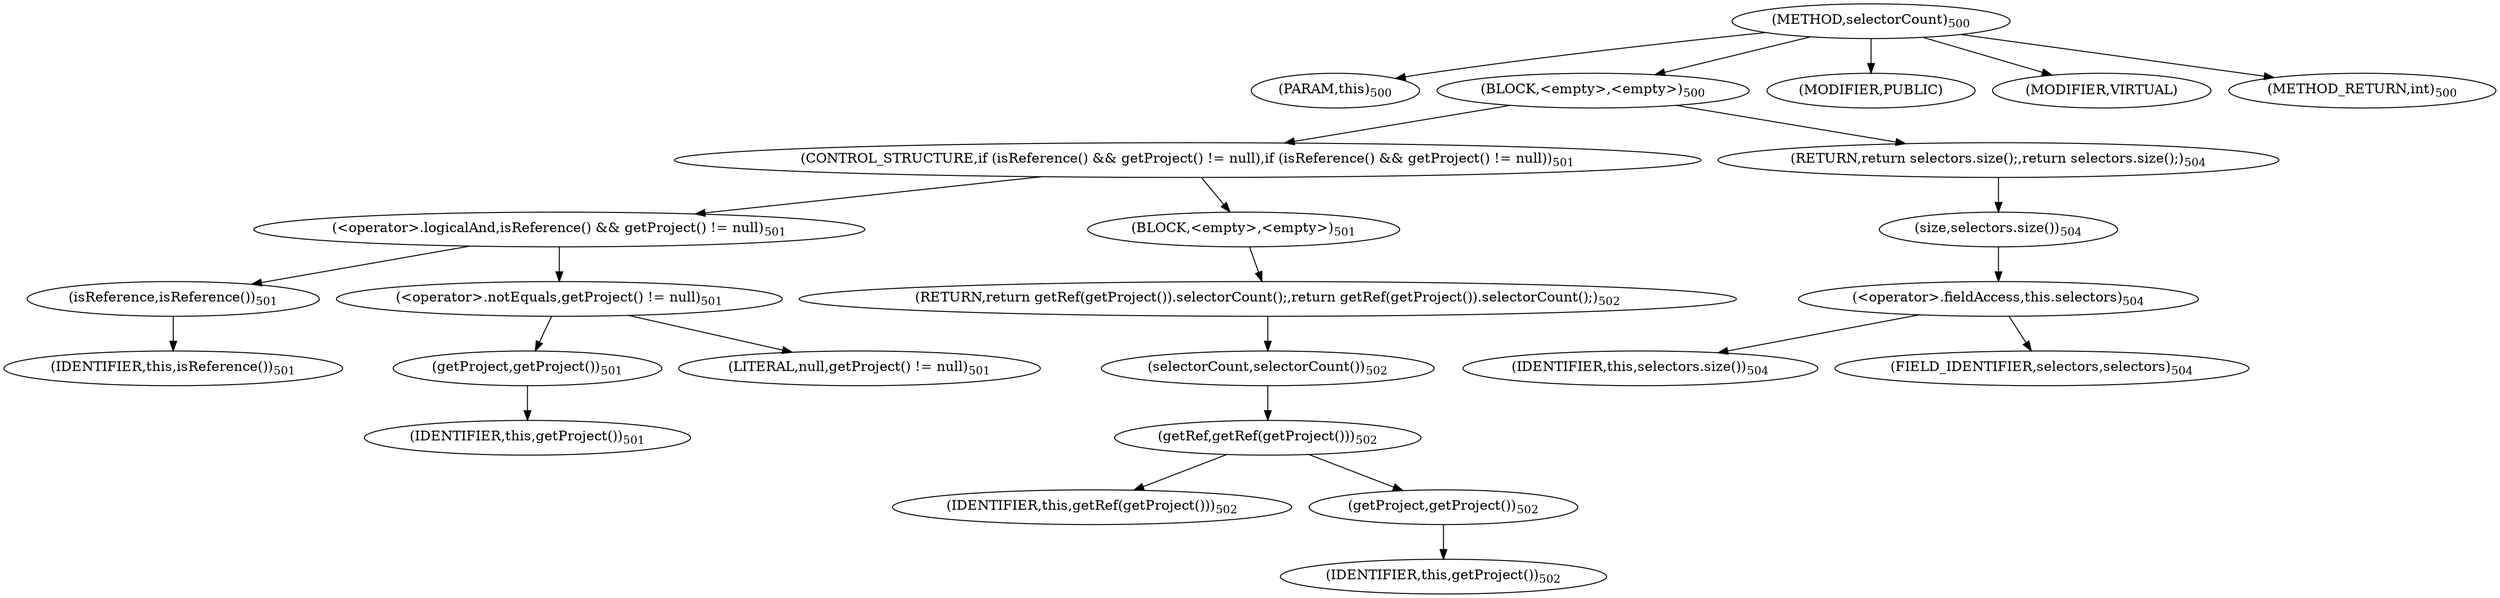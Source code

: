 digraph "selectorCount" {  
"1112" [label = <(METHOD,selectorCount)<SUB>500</SUB>> ]
"115" [label = <(PARAM,this)<SUB>500</SUB>> ]
"1113" [label = <(BLOCK,&lt;empty&gt;,&lt;empty&gt;)<SUB>500</SUB>> ]
"1114" [label = <(CONTROL_STRUCTURE,if (isReference() &amp;&amp; getProject() != null),if (isReference() &amp;&amp; getProject() != null))<SUB>501</SUB>> ]
"1115" [label = <(&lt;operator&gt;.logicalAnd,isReference() &amp;&amp; getProject() != null)<SUB>501</SUB>> ]
"1116" [label = <(isReference,isReference())<SUB>501</SUB>> ]
"114" [label = <(IDENTIFIER,this,isReference())<SUB>501</SUB>> ]
"1117" [label = <(&lt;operator&gt;.notEquals,getProject() != null)<SUB>501</SUB>> ]
"1118" [label = <(getProject,getProject())<SUB>501</SUB>> ]
"116" [label = <(IDENTIFIER,this,getProject())<SUB>501</SUB>> ]
"1119" [label = <(LITERAL,null,getProject() != null)<SUB>501</SUB>> ]
"1120" [label = <(BLOCK,&lt;empty&gt;,&lt;empty&gt;)<SUB>501</SUB>> ]
"1121" [label = <(RETURN,return getRef(getProject()).selectorCount();,return getRef(getProject()).selectorCount();)<SUB>502</SUB>> ]
"1122" [label = <(selectorCount,selectorCount())<SUB>502</SUB>> ]
"1123" [label = <(getRef,getRef(getProject()))<SUB>502</SUB>> ]
"118" [label = <(IDENTIFIER,this,getRef(getProject()))<SUB>502</SUB>> ]
"1124" [label = <(getProject,getProject())<SUB>502</SUB>> ]
"117" [label = <(IDENTIFIER,this,getProject())<SUB>502</SUB>> ]
"1125" [label = <(RETURN,return selectors.size();,return selectors.size();)<SUB>504</SUB>> ]
"1126" [label = <(size,selectors.size())<SUB>504</SUB>> ]
"1127" [label = <(&lt;operator&gt;.fieldAccess,this.selectors)<SUB>504</SUB>> ]
"1128" [label = <(IDENTIFIER,this,selectors.size())<SUB>504</SUB>> ]
"1129" [label = <(FIELD_IDENTIFIER,selectors,selectors)<SUB>504</SUB>> ]
"1130" [label = <(MODIFIER,PUBLIC)> ]
"1131" [label = <(MODIFIER,VIRTUAL)> ]
"1132" [label = <(METHOD_RETURN,int)<SUB>500</SUB>> ]
  "1112" -> "115" 
  "1112" -> "1113" 
  "1112" -> "1130" 
  "1112" -> "1131" 
  "1112" -> "1132" 
  "1113" -> "1114" 
  "1113" -> "1125" 
  "1114" -> "1115" 
  "1114" -> "1120" 
  "1115" -> "1116" 
  "1115" -> "1117" 
  "1116" -> "114" 
  "1117" -> "1118" 
  "1117" -> "1119" 
  "1118" -> "116" 
  "1120" -> "1121" 
  "1121" -> "1122" 
  "1122" -> "1123" 
  "1123" -> "118" 
  "1123" -> "1124" 
  "1124" -> "117" 
  "1125" -> "1126" 
  "1126" -> "1127" 
  "1127" -> "1128" 
  "1127" -> "1129" 
}
